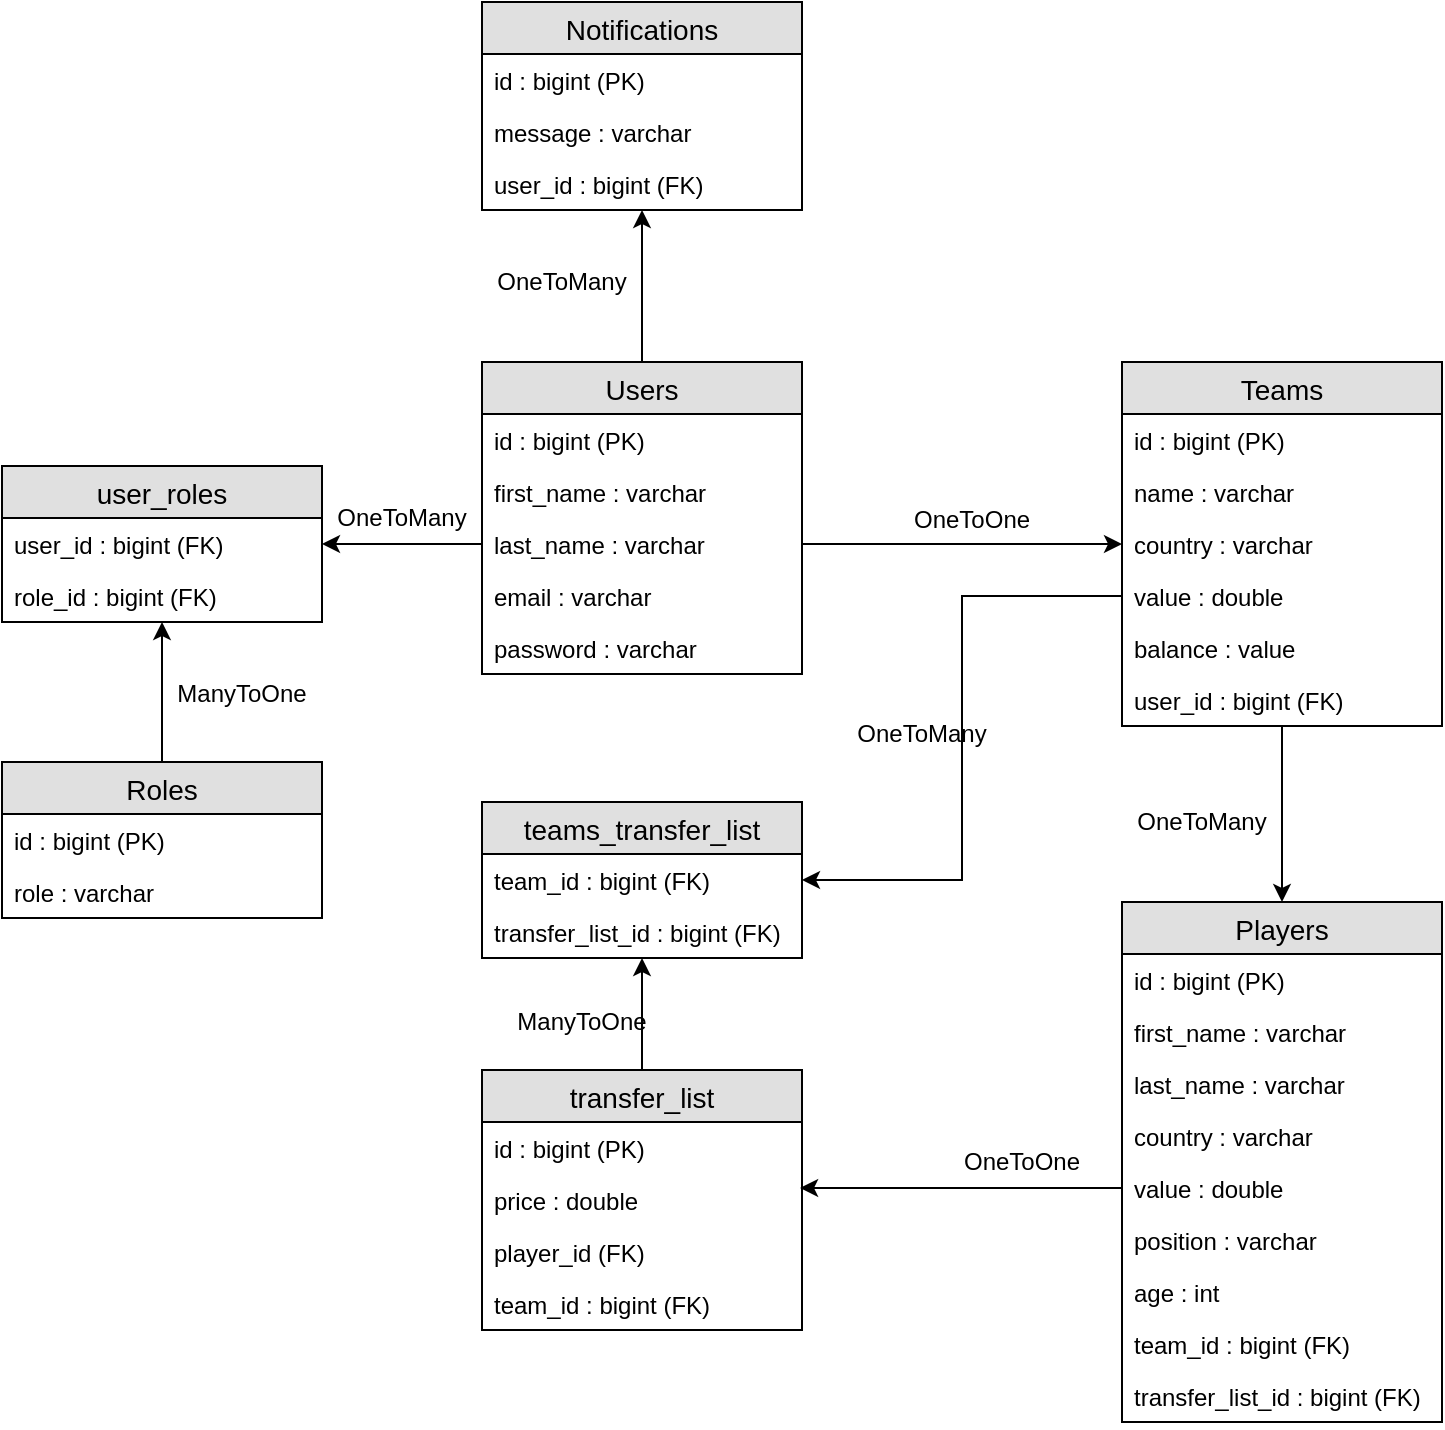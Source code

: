 <mxfile version="12.4.3" type="device" pages="1"><diagram name="Page-1" id="6133507b-19e7-1e82-6fc7-422aa6c4b21f"><mxGraphModel dx="766" dy="453" grid="1" gridSize="10" guides="1" tooltips="1" connect="1" arrows="1" fold="1" page="1" pageScale="1" pageWidth="1100" pageHeight="850" background="#ffffff" math="0" shadow="0"><root><mxCell id="0"/><mxCell id="1" parent="0"/><mxCell id="I2BCGWvV7Jouee3wBfFs-69" style="edgeStyle=orthogonalEdgeStyle;rounded=0;orthogonalLoop=1;jettySize=auto;html=1;" edge="1" parent="1" source="I2BCGWvV7Jouee3wBfFs-5" target="I2BCGWvV7Jouee3wBfFs-53"><mxGeometry relative="1" as="geometry"/></mxCell><mxCell id="I2BCGWvV7Jouee3wBfFs-5" value="Users" style="swimlane;fontStyle=0;childLayout=stackLayout;horizontal=1;startSize=26;fillColor=#e0e0e0;horizontalStack=0;resizeParent=1;resizeParentMax=0;resizeLast=0;collapsible=1;marginBottom=0;swimlaneFillColor=#ffffff;align=center;fontSize=14;" vertex="1" parent="1"><mxGeometry x="430" y="530" width="160" height="156" as="geometry"/></mxCell><mxCell id="I2BCGWvV7Jouee3wBfFs-6" value="id : bigint (PK)" style="text;strokeColor=none;fillColor=none;spacingLeft=4;spacingRight=4;overflow=hidden;rotatable=0;points=[[0,0.5],[1,0.5]];portConstraint=eastwest;fontSize=12;" vertex="1" parent="I2BCGWvV7Jouee3wBfFs-5"><mxGeometry y="26" width="160" height="26" as="geometry"/></mxCell><mxCell id="I2BCGWvV7Jouee3wBfFs-7" value="first_name : varchar" style="text;strokeColor=none;fillColor=none;spacingLeft=4;spacingRight=4;overflow=hidden;rotatable=0;points=[[0,0.5],[1,0.5]];portConstraint=eastwest;fontSize=12;" vertex="1" parent="I2BCGWvV7Jouee3wBfFs-5"><mxGeometry y="52" width="160" height="26" as="geometry"/></mxCell><mxCell id="I2BCGWvV7Jouee3wBfFs-8" value="last_name : varchar" style="text;strokeColor=none;fillColor=none;spacingLeft=4;spacingRight=4;overflow=hidden;rotatable=0;points=[[0,0.5],[1,0.5]];portConstraint=eastwest;fontSize=12;" vertex="1" parent="I2BCGWvV7Jouee3wBfFs-5"><mxGeometry y="78" width="160" height="26" as="geometry"/></mxCell><mxCell id="I2BCGWvV7Jouee3wBfFs-17" value="email : varchar" style="text;strokeColor=none;fillColor=none;spacingLeft=4;spacingRight=4;overflow=hidden;rotatable=0;points=[[0,0.5],[1,0.5]];portConstraint=eastwest;fontSize=12;" vertex="1" parent="I2BCGWvV7Jouee3wBfFs-5"><mxGeometry y="104" width="160" height="26" as="geometry"/></mxCell><mxCell id="I2BCGWvV7Jouee3wBfFs-18" value="password : varchar" style="text;strokeColor=none;fillColor=none;spacingLeft=4;spacingRight=4;overflow=hidden;rotatable=0;points=[[0,0.5],[1,0.5]];portConstraint=eastwest;fontSize=12;" vertex="1" parent="I2BCGWvV7Jouee3wBfFs-5"><mxGeometry y="130" width="160" height="26" as="geometry"/></mxCell><mxCell id="I2BCGWvV7Jouee3wBfFs-60" style="edgeStyle=orthogonalEdgeStyle;rounded=0;orthogonalLoop=1;jettySize=auto;html=1;entryX=0.5;entryY=0;entryDx=0;entryDy=0;" edge="1" parent="1" source="I2BCGWvV7Jouee3wBfFs-19" target="I2BCGWvV7Jouee3wBfFs-34"><mxGeometry relative="1" as="geometry"/></mxCell><mxCell id="I2BCGWvV7Jouee3wBfFs-19" value="Teams" style="swimlane;fontStyle=0;childLayout=stackLayout;horizontal=1;startSize=26;fillColor=#e0e0e0;horizontalStack=0;resizeParent=1;resizeParentMax=0;resizeLast=0;collapsible=1;marginBottom=0;swimlaneFillColor=#ffffff;align=center;fontSize=14;" vertex="1" parent="1"><mxGeometry x="750" y="530" width="160" height="182" as="geometry"/></mxCell><mxCell id="I2BCGWvV7Jouee3wBfFs-20" value="id : bigint (PK)" style="text;strokeColor=none;fillColor=none;spacingLeft=4;spacingRight=4;overflow=hidden;rotatable=0;points=[[0,0.5],[1,0.5]];portConstraint=eastwest;fontSize=12;" vertex="1" parent="I2BCGWvV7Jouee3wBfFs-19"><mxGeometry y="26" width="160" height="26" as="geometry"/></mxCell><mxCell id="I2BCGWvV7Jouee3wBfFs-21" value="name : varchar" style="text;strokeColor=none;fillColor=none;spacingLeft=4;spacingRight=4;overflow=hidden;rotatable=0;points=[[0,0.5],[1,0.5]];portConstraint=eastwest;fontSize=12;" vertex="1" parent="I2BCGWvV7Jouee3wBfFs-19"><mxGeometry y="52" width="160" height="26" as="geometry"/></mxCell><mxCell id="I2BCGWvV7Jouee3wBfFs-22" value="country : varchar" style="text;strokeColor=none;fillColor=none;spacingLeft=4;spacingRight=4;overflow=hidden;rotatable=0;points=[[0,0.5],[1,0.5]];portConstraint=eastwest;fontSize=12;" vertex="1" parent="I2BCGWvV7Jouee3wBfFs-19"><mxGeometry y="78" width="160" height="26" as="geometry"/></mxCell><mxCell id="I2BCGWvV7Jouee3wBfFs-23" value="value : double" style="text;strokeColor=none;fillColor=none;spacingLeft=4;spacingRight=4;overflow=hidden;rotatable=0;points=[[0,0.5],[1,0.5]];portConstraint=eastwest;fontSize=12;" vertex="1" parent="I2BCGWvV7Jouee3wBfFs-19"><mxGeometry y="104" width="160" height="26" as="geometry"/></mxCell><mxCell id="I2BCGWvV7Jouee3wBfFs-24" value="balance : value" style="text;strokeColor=none;fillColor=none;spacingLeft=4;spacingRight=4;overflow=hidden;rotatable=0;points=[[0,0.5],[1,0.5]];portConstraint=eastwest;fontSize=12;" vertex="1" parent="I2BCGWvV7Jouee3wBfFs-19"><mxGeometry y="130" width="160" height="26" as="geometry"/></mxCell><mxCell id="I2BCGWvV7Jouee3wBfFs-25" value="user_id : bigint (FK)" style="text;strokeColor=none;fillColor=none;spacingLeft=4;spacingRight=4;overflow=hidden;rotatable=0;points=[[0,0.5],[1,0.5]];portConstraint=eastwest;fontSize=12;" vertex="1" parent="I2BCGWvV7Jouee3wBfFs-19"><mxGeometry y="156" width="160" height="26" as="geometry"/></mxCell><mxCell id="I2BCGWvV7Jouee3wBfFs-72" style="edgeStyle=orthogonalEdgeStyle;rounded=0;orthogonalLoop=1;jettySize=auto;html=1;" edge="1" parent="1" source="I2BCGWvV7Jouee3wBfFs-26" target="I2BCGWvV7Jouee3wBfFs-30"><mxGeometry relative="1" as="geometry"/></mxCell><mxCell id="I2BCGWvV7Jouee3wBfFs-26" value="Roles" style="swimlane;fontStyle=0;childLayout=stackLayout;horizontal=1;startSize=26;fillColor=#e0e0e0;horizontalStack=0;resizeParent=1;resizeParentMax=0;resizeLast=0;collapsible=1;marginBottom=0;swimlaneFillColor=#ffffff;align=center;fontSize=14;" vertex="1" parent="1"><mxGeometry x="190" y="730" width="160" height="78" as="geometry"/></mxCell><mxCell id="I2BCGWvV7Jouee3wBfFs-27" value="id : bigint (PK)" style="text;strokeColor=none;fillColor=none;spacingLeft=4;spacingRight=4;overflow=hidden;rotatable=0;points=[[0,0.5],[1,0.5]];portConstraint=eastwest;fontSize=12;" vertex="1" parent="I2BCGWvV7Jouee3wBfFs-26"><mxGeometry y="26" width="160" height="26" as="geometry"/></mxCell><mxCell id="I2BCGWvV7Jouee3wBfFs-28" value="role : varchar" style="text;strokeColor=none;fillColor=none;spacingLeft=4;spacingRight=4;overflow=hidden;rotatable=0;points=[[0,0.5],[1,0.5]];portConstraint=eastwest;fontSize=12;" vertex="1" parent="I2BCGWvV7Jouee3wBfFs-26"><mxGeometry y="52" width="160" height="26" as="geometry"/></mxCell><mxCell id="I2BCGWvV7Jouee3wBfFs-30" value="user_roles" style="swimlane;fontStyle=0;childLayout=stackLayout;horizontal=1;startSize=26;fillColor=#e0e0e0;horizontalStack=0;resizeParent=1;resizeParentMax=0;resizeLast=0;collapsible=1;marginBottom=0;swimlaneFillColor=#ffffff;align=center;fontSize=14;" vertex="1" parent="1"><mxGeometry x="190" y="582" width="160" height="78" as="geometry"/></mxCell><mxCell id="I2BCGWvV7Jouee3wBfFs-31" value="user_id : bigint (FK)" style="text;strokeColor=none;fillColor=none;spacingLeft=4;spacingRight=4;overflow=hidden;rotatable=0;points=[[0,0.5],[1,0.5]];portConstraint=eastwest;fontSize=12;" vertex="1" parent="I2BCGWvV7Jouee3wBfFs-30"><mxGeometry y="26" width="160" height="26" as="geometry"/></mxCell><mxCell id="I2BCGWvV7Jouee3wBfFs-32" value="role_id : bigint (FK)" style="text;strokeColor=none;fillColor=none;spacingLeft=4;spacingRight=4;overflow=hidden;rotatable=0;points=[[0,0.5],[1,0.5]];portConstraint=eastwest;fontSize=12;" vertex="1" parent="I2BCGWvV7Jouee3wBfFs-30"><mxGeometry y="52" width="160" height="26" as="geometry"/></mxCell><mxCell id="I2BCGWvV7Jouee3wBfFs-34" value="Players" style="swimlane;fontStyle=0;childLayout=stackLayout;horizontal=1;startSize=26;fillColor=#e0e0e0;horizontalStack=0;resizeParent=1;resizeParentMax=0;resizeLast=0;collapsible=1;marginBottom=0;swimlaneFillColor=#ffffff;align=center;fontSize=14;" vertex="1" parent="1"><mxGeometry x="750" y="800" width="160" height="260" as="geometry"/></mxCell><mxCell id="I2BCGWvV7Jouee3wBfFs-35" value="id : bigint (PK)" style="text;strokeColor=none;fillColor=none;spacingLeft=4;spacingRight=4;overflow=hidden;rotatable=0;points=[[0,0.5],[1,0.5]];portConstraint=eastwest;fontSize=12;" vertex="1" parent="I2BCGWvV7Jouee3wBfFs-34"><mxGeometry y="26" width="160" height="26" as="geometry"/></mxCell><mxCell id="I2BCGWvV7Jouee3wBfFs-36" value="first_name : varchar" style="text;strokeColor=none;fillColor=none;spacingLeft=4;spacingRight=4;overflow=hidden;rotatable=0;points=[[0,0.5],[1,0.5]];portConstraint=eastwest;fontSize=12;" vertex="1" parent="I2BCGWvV7Jouee3wBfFs-34"><mxGeometry y="52" width="160" height="26" as="geometry"/></mxCell><mxCell id="I2BCGWvV7Jouee3wBfFs-37" value="last_name : varchar" style="text;strokeColor=none;fillColor=none;spacingLeft=4;spacingRight=4;overflow=hidden;rotatable=0;points=[[0,0.5],[1,0.5]];portConstraint=eastwest;fontSize=12;" vertex="1" parent="I2BCGWvV7Jouee3wBfFs-34"><mxGeometry y="78" width="160" height="26" as="geometry"/></mxCell><mxCell id="I2BCGWvV7Jouee3wBfFs-38" value="country : varchar" style="text;strokeColor=none;fillColor=none;spacingLeft=4;spacingRight=4;overflow=hidden;rotatable=0;points=[[0,0.5],[1,0.5]];portConstraint=eastwest;fontSize=12;" vertex="1" parent="I2BCGWvV7Jouee3wBfFs-34"><mxGeometry y="104" width="160" height="26" as="geometry"/></mxCell><mxCell id="I2BCGWvV7Jouee3wBfFs-39" value="value : double" style="text;strokeColor=none;fillColor=none;spacingLeft=4;spacingRight=4;overflow=hidden;rotatable=0;points=[[0,0.5],[1,0.5]];portConstraint=eastwest;fontSize=12;" vertex="1" parent="I2BCGWvV7Jouee3wBfFs-34"><mxGeometry y="130" width="160" height="26" as="geometry"/></mxCell><mxCell id="I2BCGWvV7Jouee3wBfFs-40" value="position : varchar" style="text;strokeColor=none;fillColor=none;spacingLeft=4;spacingRight=4;overflow=hidden;rotatable=0;points=[[0,0.5],[1,0.5]];portConstraint=eastwest;fontSize=12;" vertex="1" parent="I2BCGWvV7Jouee3wBfFs-34"><mxGeometry y="156" width="160" height="26" as="geometry"/></mxCell><mxCell id="I2BCGWvV7Jouee3wBfFs-41" value="age : int" style="text;strokeColor=none;fillColor=none;spacingLeft=4;spacingRight=4;overflow=hidden;rotatable=0;points=[[0,0.5],[1,0.5]];portConstraint=eastwest;fontSize=12;" vertex="1" parent="I2BCGWvV7Jouee3wBfFs-34"><mxGeometry y="182" width="160" height="26" as="geometry"/></mxCell><mxCell id="I2BCGWvV7Jouee3wBfFs-42" value="team_id : bigint (FK)" style="text;strokeColor=none;fillColor=none;spacingLeft=4;spacingRight=4;overflow=hidden;rotatable=0;points=[[0,0.5],[1,0.5]];portConstraint=eastwest;fontSize=12;" vertex="1" parent="I2BCGWvV7Jouee3wBfFs-34"><mxGeometry y="208" width="160" height="26" as="geometry"/></mxCell><mxCell id="I2BCGWvV7Jouee3wBfFs-43" value="transfer_list_id : bigint (FK)" style="text;strokeColor=none;fillColor=none;spacingLeft=4;spacingRight=4;overflow=hidden;rotatable=0;points=[[0,0.5],[1,0.5]];portConstraint=eastwest;fontSize=12;" vertex="1" parent="I2BCGWvV7Jouee3wBfFs-34"><mxGeometry y="234" width="160" height="26" as="geometry"/></mxCell><mxCell id="I2BCGWvV7Jouee3wBfFs-76" style="edgeStyle=orthogonalEdgeStyle;rounded=0;orthogonalLoop=1;jettySize=auto;html=1;" edge="1" parent="1" source="I2BCGWvV7Jouee3wBfFs-44" target="I2BCGWvV7Jouee3wBfFs-49"><mxGeometry relative="1" as="geometry"/></mxCell><mxCell id="I2BCGWvV7Jouee3wBfFs-44" value="transfer_list" style="swimlane;fontStyle=0;childLayout=stackLayout;horizontal=1;startSize=26;fillColor=#e0e0e0;horizontalStack=0;resizeParent=1;resizeParentMax=0;resizeLast=0;collapsible=1;marginBottom=0;swimlaneFillColor=#ffffff;align=center;fontSize=14;" vertex="1" parent="1"><mxGeometry x="430" y="884" width="160" height="130" as="geometry"/></mxCell><mxCell id="I2BCGWvV7Jouee3wBfFs-45" value="id : bigint (PK)" style="text;strokeColor=none;fillColor=none;spacingLeft=4;spacingRight=4;overflow=hidden;rotatable=0;points=[[0,0.5],[1,0.5]];portConstraint=eastwest;fontSize=12;" vertex="1" parent="I2BCGWvV7Jouee3wBfFs-44"><mxGeometry y="26" width="160" height="26" as="geometry"/></mxCell><mxCell id="I2BCGWvV7Jouee3wBfFs-46" value="price : double" style="text;strokeColor=none;fillColor=none;spacingLeft=4;spacingRight=4;overflow=hidden;rotatable=0;points=[[0,0.5],[1,0.5]];portConstraint=eastwest;fontSize=12;" vertex="1" parent="I2BCGWvV7Jouee3wBfFs-44"><mxGeometry y="52" width="160" height="26" as="geometry"/></mxCell><mxCell id="I2BCGWvV7Jouee3wBfFs-47" value="player_id (FK)" style="text;strokeColor=none;fillColor=none;spacingLeft=4;spacingRight=4;overflow=hidden;rotatable=0;points=[[0,0.5],[1,0.5]];portConstraint=eastwest;fontSize=12;" vertex="1" parent="I2BCGWvV7Jouee3wBfFs-44"><mxGeometry y="78" width="160" height="26" as="geometry"/></mxCell><mxCell id="I2BCGWvV7Jouee3wBfFs-48" value="team_id : bigint (FK)" style="text;strokeColor=none;fillColor=none;spacingLeft=4;spacingRight=4;overflow=hidden;rotatable=0;points=[[0,0.5],[1,0.5]];portConstraint=eastwest;fontSize=12;" vertex="1" parent="I2BCGWvV7Jouee3wBfFs-44"><mxGeometry y="104" width="160" height="26" as="geometry"/></mxCell><mxCell id="I2BCGWvV7Jouee3wBfFs-49" value="teams_transfer_list" style="swimlane;fontStyle=0;childLayout=stackLayout;horizontal=1;startSize=26;fillColor=#e0e0e0;horizontalStack=0;resizeParent=1;resizeParentMax=0;resizeLast=0;collapsible=1;marginBottom=0;swimlaneFillColor=#ffffff;align=center;fontSize=14;" vertex="1" parent="1"><mxGeometry x="430" y="750" width="160" height="78" as="geometry"/></mxCell><mxCell id="I2BCGWvV7Jouee3wBfFs-50" value="team_id : bigint (FK)" style="text;strokeColor=none;fillColor=none;spacingLeft=4;spacingRight=4;overflow=hidden;rotatable=0;points=[[0,0.5],[1,0.5]];portConstraint=eastwest;fontSize=12;" vertex="1" parent="I2BCGWvV7Jouee3wBfFs-49"><mxGeometry y="26" width="160" height="26" as="geometry"/></mxCell><mxCell id="I2BCGWvV7Jouee3wBfFs-51" value="transfer_list_id : bigint (FK)" style="text;strokeColor=none;fillColor=none;spacingLeft=4;spacingRight=4;overflow=hidden;rotatable=0;points=[[0,0.5],[1,0.5]];portConstraint=eastwest;fontSize=12;" vertex="1" parent="I2BCGWvV7Jouee3wBfFs-49"><mxGeometry y="52" width="160" height="26" as="geometry"/></mxCell><mxCell id="I2BCGWvV7Jouee3wBfFs-53" value="Notifications" style="swimlane;fontStyle=0;childLayout=stackLayout;horizontal=1;startSize=26;fillColor=#e0e0e0;horizontalStack=0;resizeParent=1;resizeParentMax=0;resizeLast=0;collapsible=1;marginBottom=0;swimlaneFillColor=#ffffff;align=center;fontSize=14;" vertex="1" parent="1"><mxGeometry x="430" y="350" width="160" height="104" as="geometry"/></mxCell><mxCell id="I2BCGWvV7Jouee3wBfFs-54" value="id : bigint (PK)" style="text;strokeColor=none;fillColor=none;spacingLeft=4;spacingRight=4;overflow=hidden;rotatable=0;points=[[0,0.5],[1,0.5]];portConstraint=eastwest;fontSize=12;" vertex="1" parent="I2BCGWvV7Jouee3wBfFs-53"><mxGeometry y="26" width="160" height="26" as="geometry"/></mxCell><mxCell id="I2BCGWvV7Jouee3wBfFs-55" value="message : varchar " style="text;strokeColor=none;fillColor=none;spacingLeft=4;spacingRight=4;overflow=hidden;rotatable=0;points=[[0,0.5],[1,0.5]];portConstraint=eastwest;fontSize=12;" vertex="1" parent="I2BCGWvV7Jouee3wBfFs-53"><mxGeometry y="52" width="160" height="26" as="geometry"/></mxCell><mxCell id="I2BCGWvV7Jouee3wBfFs-56" value="user_id : bigint (FK)" style="text;strokeColor=none;fillColor=none;spacingLeft=4;spacingRight=4;overflow=hidden;rotatable=0;points=[[0,0.5],[1,0.5]];portConstraint=eastwest;fontSize=12;" vertex="1" parent="I2BCGWvV7Jouee3wBfFs-53"><mxGeometry y="78" width="160" height="26" as="geometry"/></mxCell><mxCell id="I2BCGWvV7Jouee3wBfFs-57" style="edgeStyle=orthogonalEdgeStyle;rounded=0;orthogonalLoop=1;jettySize=auto;html=1;exitX=1;exitY=0.5;exitDx=0;exitDy=0;entryX=0;entryY=0.5;entryDx=0;entryDy=0;" edge="1" parent="1" source="I2BCGWvV7Jouee3wBfFs-8" target="I2BCGWvV7Jouee3wBfFs-22"><mxGeometry relative="1" as="geometry"/></mxCell><mxCell id="I2BCGWvV7Jouee3wBfFs-61" style="edgeStyle=orthogonalEdgeStyle;rounded=0;orthogonalLoop=1;jettySize=auto;html=1;entryX=1;entryY=0.5;entryDx=0;entryDy=0;" edge="1" parent="1" source="I2BCGWvV7Jouee3wBfFs-8" target="I2BCGWvV7Jouee3wBfFs-31"><mxGeometry relative="1" as="geometry"/></mxCell><mxCell id="I2BCGWvV7Jouee3wBfFs-62" value="OneToOne" style="text;strokeColor=none;fillColor=none;spacingLeft=4;spacingRight=4;overflow=hidden;rotatable=0;points=[[0,0.5],[1,0.5]];portConstraint=eastwest;fontSize=12;" vertex="1" parent="1"><mxGeometry x="640" y="595" width="70" height="26" as="geometry"/></mxCell><mxCell id="I2BCGWvV7Jouee3wBfFs-63" value="OneToMany" style="text;html=1;strokeColor=none;fillColor=none;align=center;verticalAlign=middle;whiteSpace=wrap;rounded=0;" vertex="1" parent="1"><mxGeometry x="770" y="750" width="40" height="20" as="geometry"/></mxCell><mxCell id="I2BCGWvV7Jouee3wBfFs-64" style="edgeStyle=orthogonalEdgeStyle;rounded=0;orthogonalLoop=1;jettySize=auto;html=1;entryX=0.994;entryY=0.269;entryDx=0;entryDy=0;entryPerimeter=0;" edge="1" parent="1" source="I2BCGWvV7Jouee3wBfFs-39" target="I2BCGWvV7Jouee3wBfFs-46"><mxGeometry relative="1" as="geometry"/></mxCell><mxCell id="I2BCGWvV7Jouee3wBfFs-65" value="OneToOne" style="text;html=1;strokeColor=none;fillColor=none;align=center;verticalAlign=middle;whiteSpace=wrap;rounded=0;" vertex="1" parent="1"><mxGeometry x="680" y="920" width="40" height="20" as="geometry"/></mxCell><mxCell id="I2BCGWvV7Jouee3wBfFs-70" value="OneToMany" style="text;html=1;strokeColor=none;fillColor=none;align=center;verticalAlign=middle;whiteSpace=wrap;rounded=0;" vertex="1" parent="1"><mxGeometry x="450" y="480" width="40" height="20" as="geometry"/></mxCell><mxCell id="I2BCGWvV7Jouee3wBfFs-71" value="OneToMany" style="text;html=1;strokeColor=none;fillColor=none;align=center;verticalAlign=middle;whiteSpace=wrap;rounded=0;" vertex="1" parent="1"><mxGeometry x="370" y="598" width="40" height="20" as="geometry"/></mxCell><mxCell id="I2BCGWvV7Jouee3wBfFs-73" value="ManyToOne" style="text;html=1;strokeColor=none;fillColor=none;align=center;verticalAlign=middle;whiteSpace=wrap;rounded=0;" vertex="1" parent="1"><mxGeometry x="290" y="686" width="40" height="20" as="geometry"/></mxCell><mxCell id="I2BCGWvV7Jouee3wBfFs-74" style="edgeStyle=orthogonalEdgeStyle;rounded=0;orthogonalLoop=1;jettySize=auto;html=1;entryX=1;entryY=0.5;entryDx=0;entryDy=0;" edge="1" parent="1" source="I2BCGWvV7Jouee3wBfFs-23" target="I2BCGWvV7Jouee3wBfFs-50"><mxGeometry relative="1" as="geometry"/></mxCell><mxCell id="I2BCGWvV7Jouee3wBfFs-75" value="OneToMany" style="text;html=1;strokeColor=none;fillColor=none;align=center;verticalAlign=middle;whiteSpace=wrap;rounded=0;" vertex="1" parent="1"><mxGeometry x="630" y="706" width="40" height="20" as="geometry"/></mxCell><mxCell id="I2BCGWvV7Jouee3wBfFs-77" value="ManyToOne" style="text;html=1;strokeColor=none;fillColor=none;align=center;verticalAlign=middle;whiteSpace=wrap;rounded=0;" vertex="1" parent="1"><mxGeometry x="460" y="850" width="40" height="20" as="geometry"/></mxCell></root></mxGraphModel></diagram></mxfile>